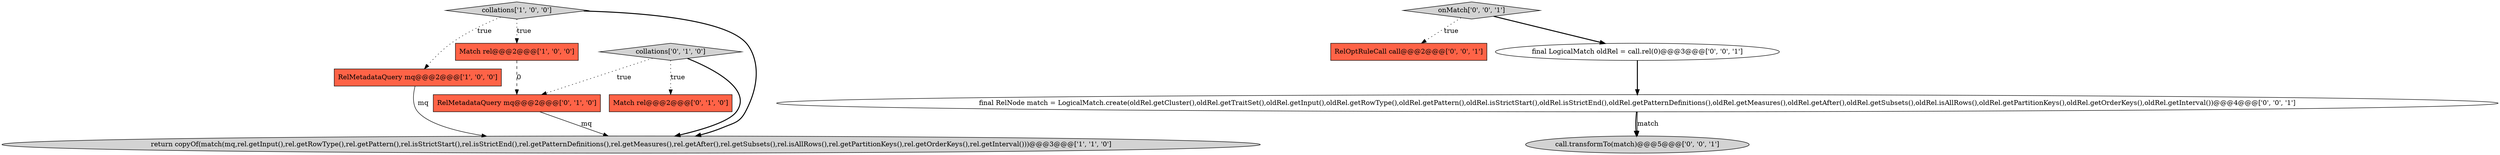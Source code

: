 digraph {
0 [style = filled, label = "RelMetadataQuery mq@@@2@@@['1', '0', '0']", fillcolor = tomato, shape = box image = "AAA0AAABBB1BBB"];
4 [style = filled, label = "collations['0', '1', '0']", fillcolor = lightgray, shape = diamond image = "AAA0AAABBB2BBB"];
7 [style = filled, label = "RelOptRuleCall call@@@2@@@['0', '0', '1']", fillcolor = tomato, shape = box image = "AAA0AAABBB3BBB"];
3 [style = filled, label = "return copyOf(match(mq,rel.getInput(),rel.getRowType(),rel.getPattern(),rel.isStrictStart(),rel.isStrictEnd(),rel.getPatternDefinitions(),rel.getMeasures(),rel.getAfter(),rel.getSubsets(),rel.isAllRows(),rel.getPartitionKeys(),rel.getOrderKeys(),rel.getInterval()))@@@3@@@['1', '1', '0']", fillcolor = lightgray, shape = ellipse image = "AAA0AAABBB1BBB"];
6 [style = filled, label = "RelMetadataQuery mq@@@2@@@['0', '1', '0']", fillcolor = tomato, shape = box image = "AAA1AAABBB2BBB"];
5 [style = filled, label = "Match rel@@@2@@@['0', '1', '0']", fillcolor = tomato, shape = box image = "AAA0AAABBB2BBB"];
9 [style = filled, label = "final LogicalMatch oldRel = call.rel(0)@@@3@@@['0', '0', '1']", fillcolor = white, shape = ellipse image = "AAA0AAABBB3BBB"];
2 [style = filled, label = "Match rel@@@2@@@['1', '0', '0']", fillcolor = tomato, shape = box image = "AAA1AAABBB1BBB"];
10 [style = filled, label = "final RelNode match = LogicalMatch.create(oldRel.getCluster(),oldRel.getTraitSet(),oldRel.getInput(),oldRel.getRowType(),oldRel.getPattern(),oldRel.isStrictStart(),oldRel.isStrictEnd(),oldRel.getPatternDefinitions(),oldRel.getMeasures(),oldRel.getAfter(),oldRel.getSubsets(),oldRel.isAllRows(),oldRel.getPartitionKeys(),oldRel.getOrderKeys(),oldRel.getInterval())@@@4@@@['0', '0', '1']", fillcolor = white, shape = ellipse image = "AAA0AAABBB3BBB"];
1 [style = filled, label = "collations['1', '0', '0']", fillcolor = lightgray, shape = diamond image = "AAA0AAABBB1BBB"];
8 [style = filled, label = "call.transformTo(match)@@@5@@@['0', '0', '1']", fillcolor = lightgray, shape = ellipse image = "AAA0AAABBB3BBB"];
11 [style = filled, label = "onMatch['0', '0', '1']", fillcolor = lightgray, shape = diamond image = "AAA0AAABBB3BBB"];
4->6 [style = dotted, label="true"];
11->7 [style = dotted, label="true"];
1->3 [style = bold, label=""];
4->5 [style = dotted, label="true"];
4->3 [style = bold, label=""];
1->0 [style = dotted, label="true"];
9->10 [style = bold, label=""];
1->2 [style = dotted, label="true"];
10->8 [style = bold, label=""];
11->9 [style = bold, label=""];
6->3 [style = solid, label="mq"];
0->3 [style = solid, label="mq"];
10->8 [style = solid, label="match"];
2->6 [style = dashed, label="0"];
}
